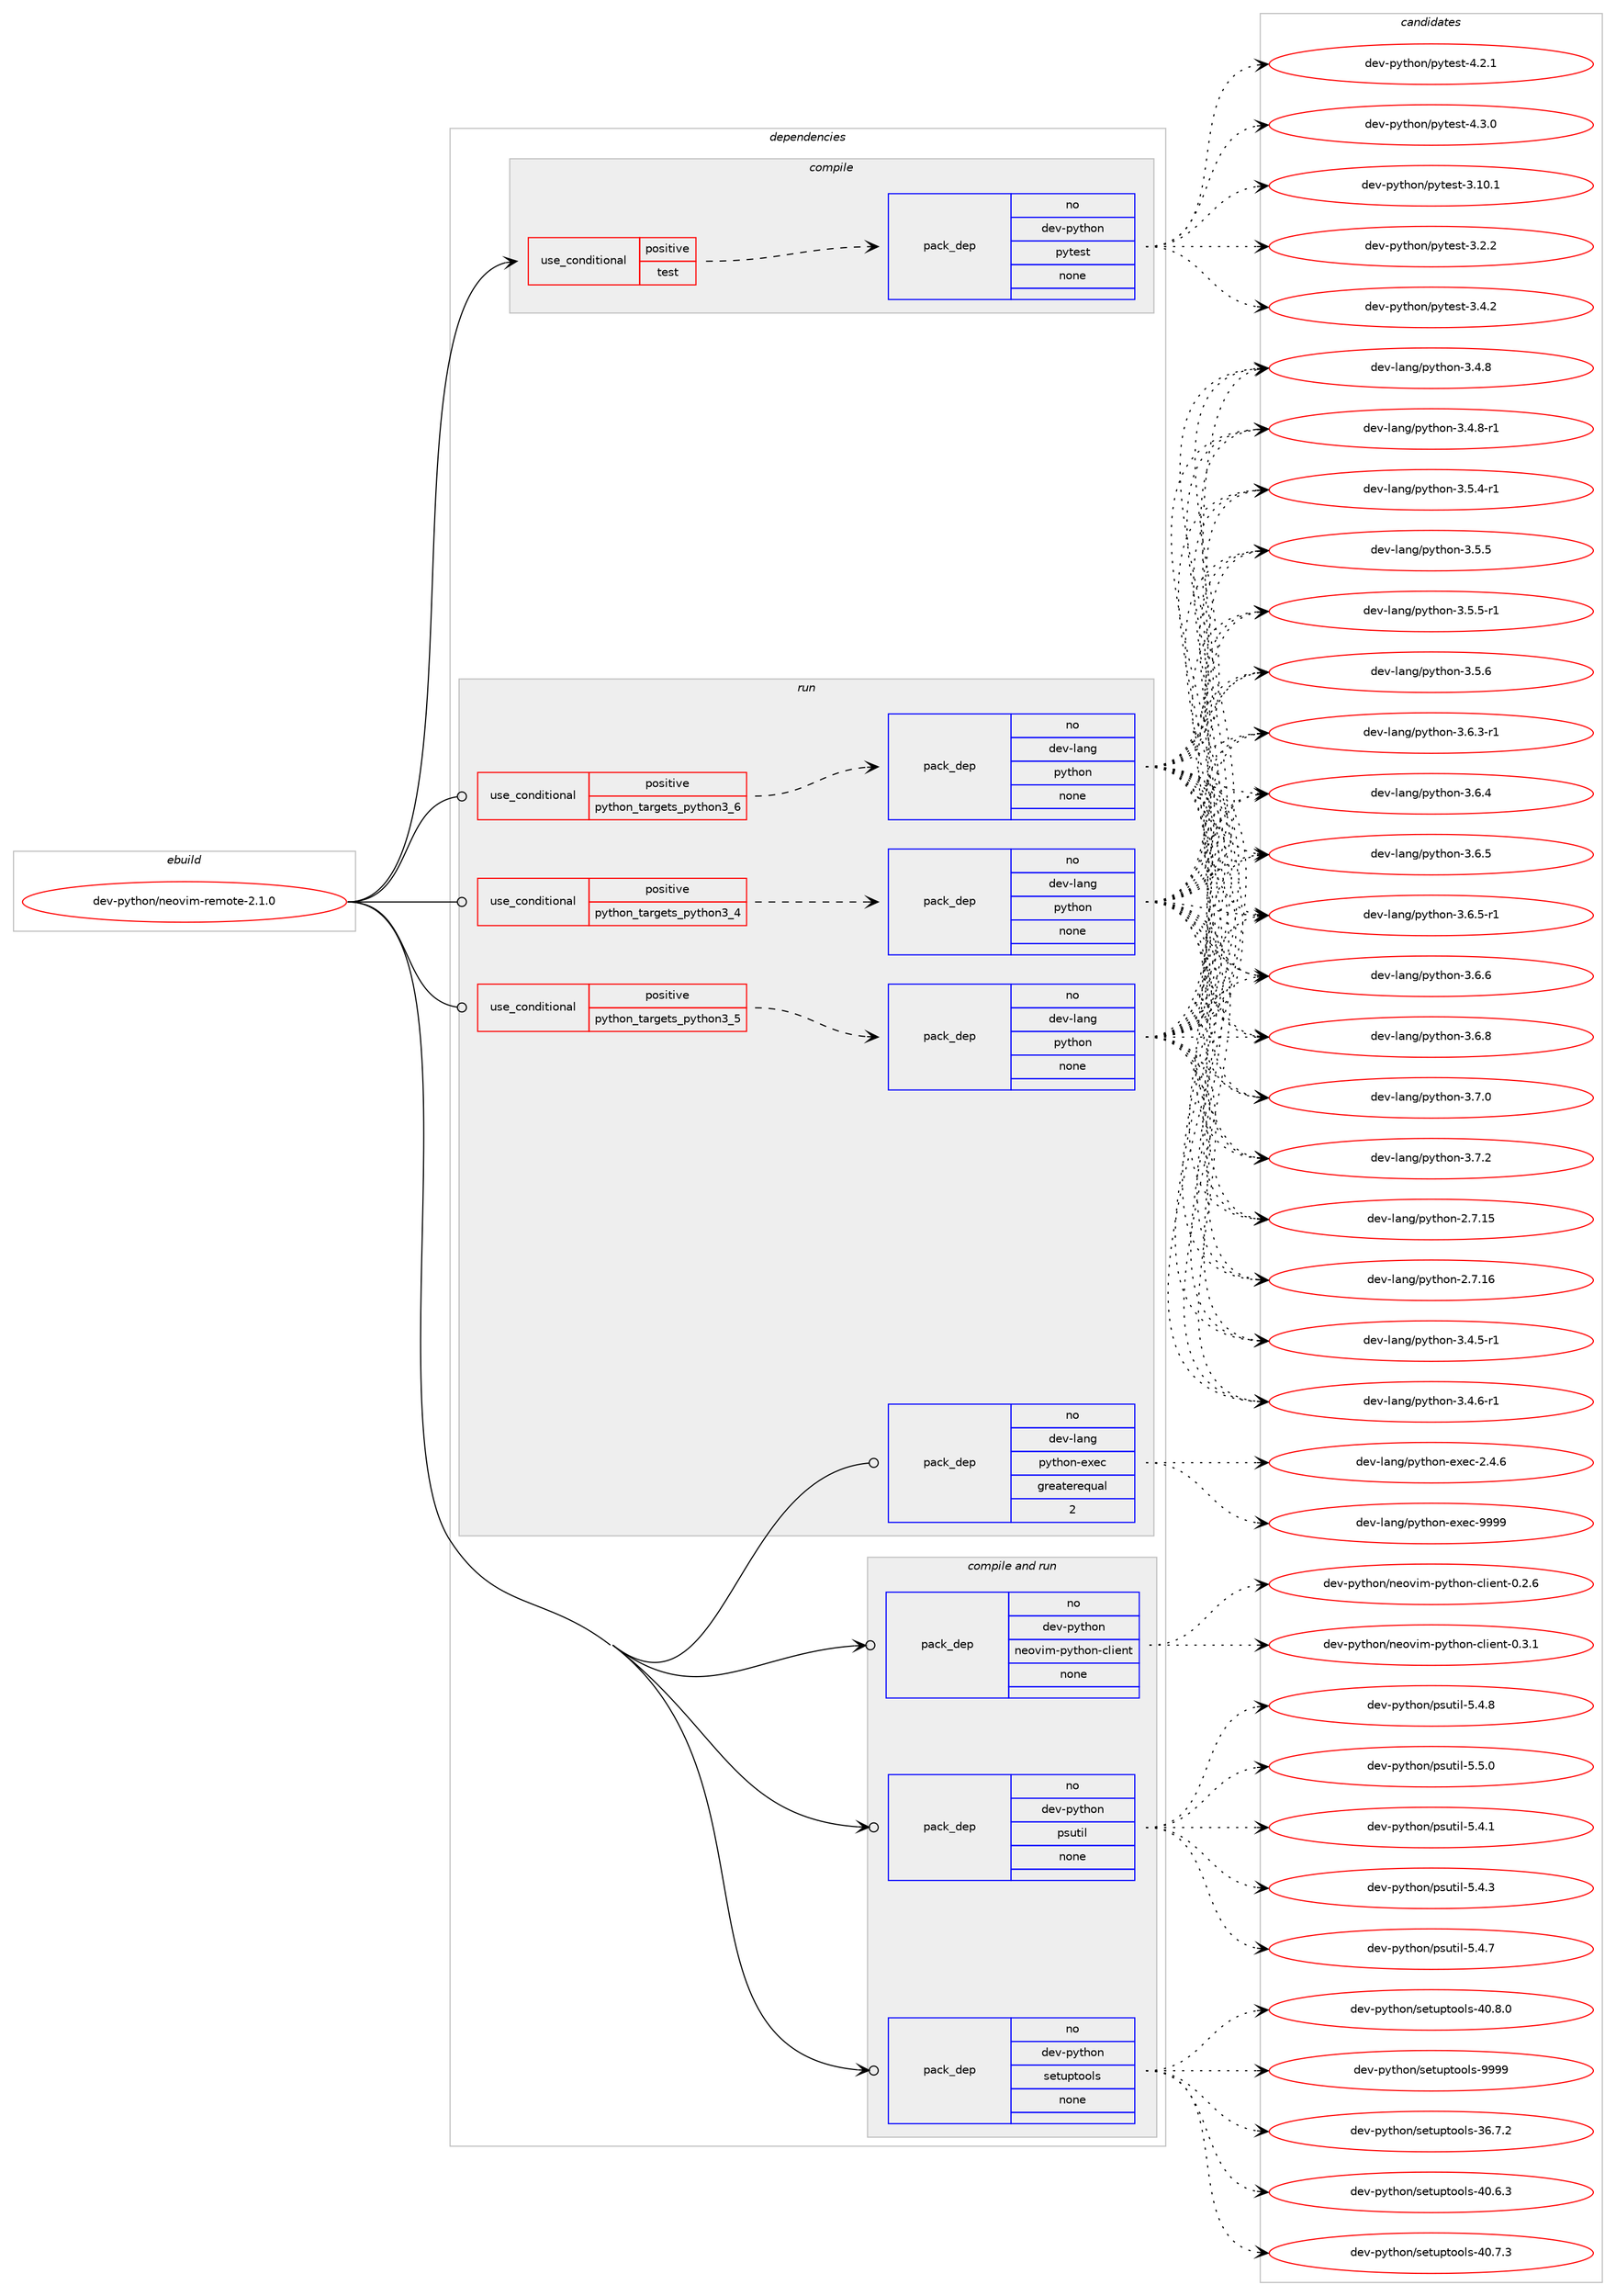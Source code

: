 digraph prolog {

# *************
# Graph options
# *************

newrank=true;
concentrate=true;
compound=true;
graph [rankdir=LR,fontname=Helvetica,fontsize=10,ranksep=1.5];#, ranksep=2.5, nodesep=0.2];
edge  [arrowhead=vee];
node  [fontname=Helvetica,fontsize=10];

# **********
# The ebuild
# **********

subgraph cluster_leftcol {
color=gray;
rank=same;
label=<<i>ebuild</i>>;
id [label="dev-python/neovim-remote-2.1.0", color=red, width=4, href="../dev-python/neovim-remote-2.1.0.svg"];
}

# ****************
# The dependencies
# ****************

subgraph cluster_midcol {
color=gray;
label=<<i>dependencies</i>>;
subgraph cluster_compile {
fillcolor="#eeeeee";
style=filled;
label=<<i>compile</i>>;
subgraph cond377993 {
dependency1420364 [label=<<TABLE BORDER="0" CELLBORDER="1" CELLSPACING="0" CELLPADDING="4"><TR><TD ROWSPAN="3" CELLPADDING="10">use_conditional</TD></TR><TR><TD>positive</TD></TR><TR><TD>test</TD></TR></TABLE>>, shape=none, color=red];
subgraph pack1019097 {
dependency1420365 [label=<<TABLE BORDER="0" CELLBORDER="1" CELLSPACING="0" CELLPADDING="4" WIDTH="220"><TR><TD ROWSPAN="6" CELLPADDING="30">pack_dep</TD></TR><TR><TD WIDTH="110">no</TD></TR><TR><TD>dev-python</TD></TR><TR><TD>pytest</TD></TR><TR><TD>none</TD></TR><TR><TD></TD></TR></TABLE>>, shape=none, color=blue];
}
dependency1420364:e -> dependency1420365:w [weight=20,style="dashed",arrowhead="vee"];
}
id:e -> dependency1420364:w [weight=20,style="solid",arrowhead="vee"];
}
subgraph cluster_compileandrun {
fillcolor="#eeeeee";
style=filled;
label=<<i>compile and run</i>>;
subgraph pack1019098 {
dependency1420366 [label=<<TABLE BORDER="0" CELLBORDER="1" CELLSPACING="0" CELLPADDING="4" WIDTH="220"><TR><TD ROWSPAN="6" CELLPADDING="30">pack_dep</TD></TR><TR><TD WIDTH="110">no</TD></TR><TR><TD>dev-python</TD></TR><TR><TD>neovim-python-client</TD></TR><TR><TD>none</TD></TR><TR><TD></TD></TR></TABLE>>, shape=none, color=blue];
}
id:e -> dependency1420366:w [weight=20,style="solid",arrowhead="odotvee"];
subgraph pack1019099 {
dependency1420367 [label=<<TABLE BORDER="0" CELLBORDER="1" CELLSPACING="0" CELLPADDING="4" WIDTH="220"><TR><TD ROWSPAN="6" CELLPADDING="30">pack_dep</TD></TR><TR><TD WIDTH="110">no</TD></TR><TR><TD>dev-python</TD></TR><TR><TD>psutil</TD></TR><TR><TD>none</TD></TR><TR><TD></TD></TR></TABLE>>, shape=none, color=blue];
}
id:e -> dependency1420367:w [weight=20,style="solid",arrowhead="odotvee"];
subgraph pack1019100 {
dependency1420368 [label=<<TABLE BORDER="0" CELLBORDER="1" CELLSPACING="0" CELLPADDING="4" WIDTH="220"><TR><TD ROWSPAN="6" CELLPADDING="30">pack_dep</TD></TR><TR><TD WIDTH="110">no</TD></TR><TR><TD>dev-python</TD></TR><TR><TD>setuptools</TD></TR><TR><TD>none</TD></TR><TR><TD></TD></TR></TABLE>>, shape=none, color=blue];
}
id:e -> dependency1420368:w [weight=20,style="solid",arrowhead="odotvee"];
}
subgraph cluster_run {
fillcolor="#eeeeee";
style=filled;
label=<<i>run</i>>;
subgraph cond377994 {
dependency1420369 [label=<<TABLE BORDER="0" CELLBORDER="1" CELLSPACING="0" CELLPADDING="4"><TR><TD ROWSPAN="3" CELLPADDING="10">use_conditional</TD></TR><TR><TD>positive</TD></TR><TR><TD>python_targets_python3_4</TD></TR></TABLE>>, shape=none, color=red];
subgraph pack1019101 {
dependency1420370 [label=<<TABLE BORDER="0" CELLBORDER="1" CELLSPACING="0" CELLPADDING="4" WIDTH="220"><TR><TD ROWSPAN="6" CELLPADDING="30">pack_dep</TD></TR><TR><TD WIDTH="110">no</TD></TR><TR><TD>dev-lang</TD></TR><TR><TD>python</TD></TR><TR><TD>none</TD></TR><TR><TD></TD></TR></TABLE>>, shape=none, color=blue];
}
dependency1420369:e -> dependency1420370:w [weight=20,style="dashed",arrowhead="vee"];
}
id:e -> dependency1420369:w [weight=20,style="solid",arrowhead="odot"];
subgraph cond377995 {
dependency1420371 [label=<<TABLE BORDER="0" CELLBORDER="1" CELLSPACING="0" CELLPADDING="4"><TR><TD ROWSPAN="3" CELLPADDING="10">use_conditional</TD></TR><TR><TD>positive</TD></TR><TR><TD>python_targets_python3_5</TD></TR></TABLE>>, shape=none, color=red];
subgraph pack1019102 {
dependency1420372 [label=<<TABLE BORDER="0" CELLBORDER="1" CELLSPACING="0" CELLPADDING="4" WIDTH="220"><TR><TD ROWSPAN="6" CELLPADDING="30">pack_dep</TD></TR><TR><TD WIDTH="110">no</TD></TR><TR><TD>dev-lang</TD></TR><TR><TD>python</TD></TR><TR><TD>none</TD></TR><TR><TD></TD></TR></TABLE>>, shape=none, color=blue];
}
dependency1420371:e -> dependency1420372:w [weight=20,style="dashed",arrowhead="vee"];
}
id:e -> dependency1420371:w [weight=20,style="solid",arrowhead="odot"];
subgraph cond377996 {
dependency1420373 [label=<<TABLE BORDER="0" CELLBORDER="1" CELLSPACING="0" CELLPADDING="4"><TR><TD ROWSPAN="3" CELLPADDING="10">use_conditional</TD></TR><TR><TD>positive</TD></TR><TR><TD>python_targets_python3_6</TD></TR></TABLE>>, shape=none, color=red];
subgraph pack1019103 {
dependency1420374 [label=<<TABLE BORDER="0" CELLBORDER="1" CELLSPACING="0" CELLPADDING="4" WIDTH="220"><TR><TD ROWSPAN="6" CELLPADDING="30">pack_dep</TD></TR><TR><TD WIDTH="110">no</TD></TR><TR><TD>dev-lang</TD></TR><TR><TD>python</TD></TR><TR><TD>none</TD></TR><TR><TD></TD></TR></TABLE>>, shape=none, color=blue];
}
dependency1420373:e -> dependency1420374:w [weight=20,style="dashed",arrowhead="vee"];
}
id:e -> dependency1420373:w [weight=20,style="solid",arrowhead="odot"];
subgraph pack1019104 {
dependency1420375 [label=<<TABLE BORDER="0" CELLBORDER="1" CELLSPACING="0" CELLPADDING="4" WIDTH="220"><TR><TD ROWSPAN="6" CELLPADDING="30">pack_dep</TD></TR><TR><TD WIDTH="110">no</TD></TR><TR><TD>dev-lang</TD></TR><TR><TD>python-exec</TD></TR><TR><TD>greaterequal</TD></TR><TR><TD>2</TD></TR></TABLE>>, shape=none, color=blue];
}
id:e -> dependency1420375:w [weight=20,style="solid",arrowhead="odot"];
}
}

# **************
# The candidates
# **************

subgraph cluster_choices {
rank=same;
color=gray;
label=<<i>candidates</i>>;

subgraph choice1019097 {
color=black;
nodesep=1;
choice100101118451121211161041111104711212111610111511645514649484649 [label="dev-python/pytest-3.10.1", color=red, width=4,href="../dev-python/pytest-3.10.1.svg"];
choice1001011184511212111610411111047112121116101115116455146504650 [label="dev-python/pytest-3.2.2", color=red, width=4,href="../dev-python/pytest-3.2.2.svg"];
choice1001011184511212111610411111047112121116101115116455146524650 [label="dev-python/pytest-3.4.2", color=red, width=4,href="../dev-python/pytest-3.4.2.svg"];
choice1001011184511212111610411111047112121116101115116455246504649 [label="dev-python/pytest-4.2.1", color=red, width=4,href="../dev-python/pytest-4.2.1.svg"];
choice1001011184511212111610411111047112121116101115116455246514648 [label="dev-python/pytest-4.3.0", color=red, width=4,href="../dev-python/pytest-4.3.0.svg"];
dependency1420365:e -> choice100101118451121211161041111104711212111610111511645514649484649:w [style=dotted,weight="100"];
dependency1420365:e -> choice1001011184511212111610411111047112121116101115116455146504650:w [style=dotted,weight="100"];
dependency1420365:e -> choice1001011184511212111610411111047112121116101115116455146524650:w [style=dotted,weight="100"];
dependency1420365:e -> choice1001011184511212111610411111047112121116101115116455246504649:w [style=dotted,weight="100"];
dependency1420365:e -> choice1001011184511212111610411111047112121116101115116455246514648:w [style=dotted,weight="100"];
}
subgraph choice1019098 {
color=black;
nodesep=1;
choice1001011184511212111610411111047110101111118105109451121211161041111104599108105101110116454846504654 [label="dev-python/neovim-python-client-0.2.6", color=red, width=4,href="../dev-python/neovim-python-client-0.2.6.svg"];
choice1001011184511212111610411111047110101111118105109451121211161041111104599108105101110116454846514649 [label="dev-python/neovim-python-client-0.3.1", color=red, width=4,href="../dev-python/neovim-python-client-0.3.1.svg"];
dependency1420366:e -> choice1001011184511212111610411111047110101111118105109451121211161041111104599108105101110116454846504654:w [style=dotted,weight="100"];
dependency1420366:e -> choice1001011184511212111610411111047110101111118105109451121211161041111104599108105101110116454846514649:w [style=dotted,weight="100"];
}
subgraph choice1019099 {
color=black;
nodesep=1;
choice1001011184511212111610411111047112115117116105108455346524649 [label="dev-python/psutil-5.4.1", color=red, width=4,href="../dev-python/psutil-5.4.1.svg"];
choice1001011184511212111610411111047112115117116105108455346524651 [label="dev-python/psutil-5.4.3", color=red, width=4,href="../dev-python/psutil-5.4.3.svg"];
choice1001011184511212111610411111047112115117116105108455346524655 [label="dev-python/psutil-5.4.7", color=red, width=4,href="../dev-python/psutil-5.4.7.svg"];
choice1001011184511212111610411111047112115117116105108455346524656 [label="dev-python/psutil-5.4.8", color=red, width=4,href="../dev-python/psutil-5.4.8.svg"];
choice1001011184511212111610411111047112115117116105108455346534648 [label="dev-python/psutil-5.5.0", color=red, width=4,href="../dev-python/psutil-5.5.0.svg"];
dependency1420367:e -> choice1001011184511212111610411111047112115117116105108455346524649:w [style=dotted,weight="100"];
dependency1420367:e -> choice1001011184511212111610411111047112115117116105108455346524651:w [style=dotted,weight="100"];
dependency1420367:e -> choice1001011184511212111610411111047112115117116105108455346524655:w [style=dotted,weight="100"];
dependency1420367:e -> choice1001011184511212111610411111047112115117116105108455346524656:w [style=dotted,weight="100"];
dependency1420367:e -> choice1001011184511212111610411111047112115117116105108455346534648:w [style=dotted,weight="100"];
}
subgraph choice1019100 {
color=black;
nodesep=1;
choice100101118451121211161041111104711510111611711211611111110811545515446554650 [label="dev-python/setuptools-36.7.2", color=red, width=4,href="../dev-python/setuptools-36.7.2.svg"];
choice100101118451121211161041111104711510111611711211611111110811545524846544651 [label="dev-python/setuptools-40.6.3", color=red, width=4,href="../dev-python/setuptools-40.6.3.svg"];
choice100101118451121211161041111104711510111611711211611111110811545524846554651 [label="dev-python/setuptools-40.7.3", color=red, width=4,href="../dev-python/setuptools-40.7.3.svg"];
choice100101118451121211161041111104711510111611711211611111110811545524846564648 [label="dev-python/setuptools-40.8.0", color=red, width=4,href="../dev-python/setuptools-40.8.0.svg"];
choice10010111845112121116104111110471151011161171121161111111081154557575757 [label="dev-python/setuptools-9999", color=red, width=4,href="../dev-python/setuptools-9999.svg"];
dependency1420368:e -> choice100101118451121211161041111104711510111611711211611111110811545515446554650:w [style=dotted,weight="100"];
dependency1420368:e -> choice100101118451121211161041111104711510111611711211611111110811545524846544651:w [style=dotted,weight="100"];
dependency1420368:e -> choice100101118451121211161041111104711510111611711211611111110811545524846554651:w [style=dotted,weight="100"];
dependency1420368:e -> choice100101118451121211161041111104711510111611711211611111110811545524846564648:w [style=dotted,weight="100"];
dependency1420368:e -> choice10010111845112121116104111110471151011161171121161111111081154557575757:w [style=dotted,weight="100"];
}
subgraph choice1019101 {
color=black;
nodesep=1;
choice10010111845108971101034711212111610411111045504655464953 [label="dev-lang/python-2.7.15", color=red, width=4,href="../dev-lang/python-2.7.15.svg"];
choice10010111845108971101034711212111610411111045504655464954 [label="dev-lang/python-2.7.16", color=red, width=4,href="../dev-lang/python-2.7.16.svg"];
choice1001011184510897110103471121211161041111104551465246534511449 [label="dev-lang/python-3.4.5-r1", color=red, width=4,href="../dev-lang/python-3.4.5-r1.svg"];
choice1001011184510897110103471121211161041111104551465246544511449 [label="dev-lang/python-3.4.6-r1", color=red, width=4,href="../dev-lang/python-3.4.6-r1.svg"];
choice100101118451089711010347112121116104111110455146524656 [label="dev-lang/python-3.4.8", color=red, width=4,href="../dev-lang/python-3.4.8.svg"];
choice1001011184510897110103471121211161041111104551465246564511449 [label="dev-lang/python-3.4.8-r1", color=red, width=4,href="../dev-lang/python-3.4.8-r1.svg"];
choice1001011184510897110103471121211161041111104551465346524511449 [label="dev-lang/python-3.5.4-r1", color=red, width=4,href="../dev-lang/python-3.5.4-r1.svg"];
choice100101118451089711010347112121116104111110455146534653 [label="dev-lang/python-3.5.5", color=red, width=4,href="../dev-lang/python-3.5.5.svg"];
choice1001011184510897110103471121211161041111104551465346534511449 [label="dev-lang/python-3.5.5-r1", color=red, width=4,href="../dev-lang/python-3.5.5-r1.svg"];
choice100101118451089711010347112121116104111110455146534654 [label="dev-lang/python-3.5.6", color=red, width=4,href="../dev-lang/python-3.5.6.svg"];
choice1001011184510897110103471121211161041111104551465446514511449 [label="dev-lang/python-3.6.3-r1", color=red, width=4,href="../dev-lang/python-3.6.3-r1.svg"];
choice100101118451089711010347112121116104111110455146544652 [label="dev-lang/python-3.6.4", color=red, width=4,href="../dev-lang/python-3.6.4.svg"];
choice100101118451089711010347112121116104111110455146544653 [label="dev-lang/python-3.6.5", color=red, width=4,href="../dev-lang/python-3.6.5.svg"];
choice1001011184510897110103471121211161041111104551465446534511449 [label="dev-lang/python-3.6.5-r1", color=red, width=4,href="../dev-lang/python-3.6.5-r1.svg"];
choice100101118451089711010347112121116104111110455146544654 [label="dev-lang/python-3.6.6", color=red, width=4,href="../dev-lang/python-3.6.6.svg"];
choice100101118451089711010347112121116104111110455146544656 [label="dev-lang/python-3.6.8", color=red, width=4,href="../dev-lang/python-3.6.8.svg"];
choice100101118451089711010347112121116104111110455146554648 [label="dev-lang/python-3.7.0", color=red, width=4,href="../dev-lang/python-3.7.0.svg"];
choice100101118451089711010347112121116104111110455146554650 [label="dev-lang/python-3.7.2", color=red, width=4,href="../dev-lang/python-3.7.2.svg"];
dependency1420370:e -> choice10010111845108971101034711212111610411111045504655464953:w [style=dotted,weight="100"];
dependency1420370:e -> choice10010111845108971101034711212111610411111045504655464954:w [style=dotted,weight="100"];
dependency1420370:e -> choice1001011184510897110103471121211161041111104551465246534511449:w [style=dotted,weight="100"];
dependency1420370:e -> choice1001011184510897110103471121211161041111104551465246544511449:w [style=dotted,weight="100"];
dependency1420370:e -> choice100101118451089711010347112121116104111110455146524656:w [style=dotted,weight="100"];
dependency1420370:e -> choice1001011184510897110103471121211161041111104551465246564511449:w [style=dotted,weight="100"];
dependency1420370:e -> choice1001011184510897110103471121211161041111104551465346524511449:w [style=dotted,weight="100"];
dependency1420370:e -> choice100101118451089711010347112121116104111110455146534653:w [style=dotted,weight="100"];
dependency1420370:e -> choice1001011184510897110103471121211161041111104551465346534511449:w [style=dotted,weight="100"];
dependency1420370:e -> choice100101118451089711010347112121116104111110455146534654:w [style=dotted,weight="100"];
dependency1420370:e -> choice1001011184510897110103471121211161041111104551465446514511449:w [style=dotted,weight="100"];
dependency1420370:e -> choice100101118451089711010347112121116104111110455146544652:w [style=dotted,weight="100"];
dependency1420370:e -> choice100101118451089711010347112121116104111110455146544653:w [style=dotted,weight="100"];
dependency1420370:e -> choice1001011184510897110103471121211161041111104551465446534511449:w [style=dotted,weight="100"];
dependency1420370:e -> choice100101118451089711010347112121116104111110455146544654:w [style=dotted,weight="100"];
dependency1420370:e -> choice100101118451089711010347112121116104111110455146544656:w [style=dotted,weight="100"];
dependency1420370:e -> choice100101118451089711010347112121116104111110455146554648:w [style=dotted,weight="100"];
dependency1420370:e -> choice100101118451089711010347112121116104111110455146554650:w [style=dotted,weight="100"];
}
subgraph choice1019102 {
color=black;
nodesep=1;
choice10010111845108971101034711212111610411111045504655464953 [label="dev-lang/python-2.7.15", color=red, width=4,href="../dev-lang/python-2.7.15.svg"];
choice10010111845108971101034711212111610411111045504655464954 [label="dev-lang/python-2.7.16", color=red, width=4,href="../dev-lang/python-2.7.16.svg"];
choice1001011184510897110103471121211161041111104551465246534511449 [label="dev-lang/python-3.4.5-r1", color=red, width=4,href="../dev-lang/python-3.4.5-r1.svg"];
choice1001011184510897110103471121211161041111104551465246544511449 [label="dev-lang/python-3.4.6-r1", color=red, width=4,href="../dev-lang/python-3.4.6-r1.svg"];
choice100101118451089711010347112121116104111110455146524656 [label="dev-lang/python-3.4.8", color=red, width=4,href="../dev-lang/python-3.4.8.svg"];
choice1001011184510897110103471121211161041111104551465246564511449 [label="dev-lang/python-3.4.8-r1", color=red, width=4,href="../dev-lang/python-3.4.8-r1.svg"];
choice1001011184510897110103471121211161041111104551465346524511449 [label="dev-lang/python-3.5.4-r1", color=red, width=4,href="../dev-lang/python-3.5.4-r1.svg"];
choice100101118451089711010347112121116104111110455146534653 [label="dev-lang/python-3.5.5", color=red, width=4,href="../dev-lang/python-3.5.5.svg"];
choice1001011184510897110103471121211161041111104551465346534511449 [label="dev-lang/python-3.5.5-r1", color=red, width=4,href="../dev-lang/python-3.5.5-r1.svg"];
choice100101118451089711010347112121116104111110455146534654 [label="dev-lang/python-3.5.6", color=red, width=4,href="../dev-lang/python-3.5.6.svg"];
choice1001011184510897110103471121211161041111104551465446514511449 [label="dev-lang/python-3.6.3-r1", color=red, width=4,href="../dev-lang/python-3.6.3-r1.svg"];
choice100101118451089711010347112121116104111110455146544652 [label="dev-lang/python-3.6.4", color=red, width=4,href="../dev-lang/python-3.6.4.svg"];
choice100101118451089711010347112121116104111110455146544653 [label="dev-lang/python-3.6.5", color=red, width=4,href="../dev-lang/python-3.6.5.svg"];
choice1001011184510897110103471121211161041111104551465446534511449 [label="dev-lang/python-3.6.5-r1", color=red, width=4,href="../dev-lang/python-3.6.5-r1.svg"];
choice100101118451089711010347112121116104111110455146544654 [label="dev-lang/python-3.6.6", color=red, width=4,href="../dev-lang/python-3.6.6.svg"];
choice100101118451089711010347112121116104111110455146544656 [label="dev-lang/python-3.6.8", color=red, width=4,href="../dev-lang/python-3.6.8.svg"];
choice100101118451089711010347112121116104111110455146554648 [label="dev-lang/python-3.7.0", color=red, width=4,href="../dev-lang/python-3.7.0.svg"];
choice100101118451089711010347112121116104111110455146554650 [label="dev-lang/python-3.7.2", color=red, width=4,href="../dev-lang/python-3.7.2.svg"];
dependency1420372:e -> choice10010111845108971101034711212111610411111045504655464953:w [style=dotted,weight="100"];
dependency1420372:e -> choice10010111845108971101034711212111610411111045504655464954:w [style=dotted,weight="100"];
dependency1420372:e -> choice1001011184510897110103471121211161041111104551465246534511449:w [style=dotted,weight="100"];
dependency1420372:e -> choice1001011184510897110103471121211161041111104551465246544511449:w [style=dotted,weight="100"];
dependency1420372:e -> choice100101118451089711010347112121116104111110455146524656:w [style=dotted,weight="100"];
dependency1420372:e -> choice1001011184510897110103471121211161041111104551465246564511449:w [style=dotted,weight="100"];
dependency1420372:e -> choice1001011184510897110103471121211161041111104551465346524511449:w [style=dotted,weight="100"];
dependency1420372:e -> choice100101118451089711010347112121116104111110455146534653:w [style=dotted,weight="100"];
dependency1420372:e -> choice1001011184510897110103471121211161041111104551465346534511449:w [style=dotted,weight="100"];
dependency1420372:e -> choice100101118451089711010347112121116104111110455146534654:w [style=dotted,weight="100"];
dependency1420372:e -> choice1001011184510897110103471121211161041111104551465446514511449:w [style=dotted,weight="100"];
dependency1420372:e -> choice100101118451089711010347112121116104111110455146544652:w [style=dotted,weight="100"];
dependency1420372:e -> choice100101118451089711010347112121116104111110455146544653:w [style=dotted,weight="100"];
dependency1420372:e -> choice1001011184510897110103471121211161041111104551465446534511449:w [style=dotted,weight="100"];
dependency1420372:e -> choice100101118451089711010347112121116104111110455146544654:w [style=dotted,weight="100"];
dependency1420372:e -> choice100101118451089711010347112121116104111110455146544656:w [style=dotted,weight="100"];
dependency1420372:e -> choice100101118451089711010347112121116104111110455146554648:w [style=dotted,weight="100"];
dependency1420372:e -> choice100101118451089711010347112121116104111110455146554650:w [style=dotted,weight="100"];
}
subgraph choice1019103 {
color=black;
nodesep=1;
choice10010111845108971101034711212111610411111045504655464953 [label="dev-lang/python-2.7.15", color=red, width=4,href="../dev-lang/python-2.7.15.svg"];
choice10010111845108971101034711212111610411111045504655464954 [label="dev-lang/python-2.7.16", color=red, width=4,href="../dev-lang/python-2.7.16.svg"];
choice1001011184510897110103471121211161041111104551465246534511449 [label="dev-lang/python-3.4.5-r1", color=red, width=4,href="../dev-lang/python-3.4.5-r1.svg"];
choice1001011184510897110103471121211161041111104551465246544511449 [label="dev-lang/python-3.4.6-r1", color=red, width=4,href="../dev-lang/python-3.4.6-r1.svg"];
choice100101118451089711010347112121116104111110455146524656 [label="dev-lang/python-3.4.8", color=red, width=4,href="../dev-lang/python-3.4.8.svg"];
choice1001011184510897110103471121211161041111104551465246564511449 [label="dev-lang/python-3.4.8-r1", color=red, width=4,href="../dev-lang/python-3.4.8-r1.svg"];
choice1001011184510897110103471121211161041111104551465346524511449 [label="dev-lang/python-3.5.4-r1", color=red, width=4,href="../dev-lang/python-3.5.4-r1.svg"];
choice100101118451089711010347112121116104111110455146534653 [label="dev-lang/python-3.5.5", color=red, width=4,href="../dev-lang/python-3.5.5.svg"];
choice1001011184510897110103471121211161041111104551465346534511449 [label="dev-lang/python-3.5.5-r1", color=red, width=4,href="../dev-lang/python-3.5.5-r1.svg"];
choice100101118451089711010347112121116104111110455146534654 [label="dev-lang/python-3.5.6", color=red, width=4,href="../dev-lang/python-3.5.6.svg"];
choice1001011184510897110103471121211161041111104551465446514511449 [label="dev-lang/python-3.6.3-r1", color=red, width=4,href="../dev-lang/python-3.6.3-r1.svg"];
choice100101118451089711010347112121116104111110455146544652 [label="dev-lang/python-3.6.4", color=red, width=4,href="../dev-lang/python-3.6.4.svg"];
choice100101118451089711010347112121116104111110455146544653 [label="dev-lang/python-3.6.5", color=red, width=4,href="../dev-lang/python-3.6.5.svg"];
choice1001011184510897110103471121211161041111104551465446534511449 [label="dev-lang/python-3.6.5-r1", color=red, width=4,href="../dev-lang/python-3.6.5-r1.svg"];
choice100101118451089711010347112121116104111110455146544654 [label="dev-lang/python-3.6.6", color=red, width=4,href="../dev-lang/python-3.6.6.svg"];
choice100101118451089711010347112121116104111110455146544656 [label="dev-lang/python-3.6.8", color=red, width=4,href="../dev-lang/python-3.6.8.svg"];
choice100101118451089711010347112121116104111110455146554648 [label="dev-lang/python-3.7.0", color=red, width=4,href="../dev-lang/python-3.7.0.svg"];
choice100101118451089711010347112121116104111110455146554650 [label="dev-lang/python-3.7.2", color=red, width=4,href="../dev-lang/python-3.7.2.svg"];
dependency1420374:e -> choice10010111845108971101034711212111610411111045504655464953:w [style=dotted,weight="100"];
dependency1420374:e -> choice10010111845108971101034711212111610411111045504655464954:w [style=dotted,weight="100"];
dependency1420374:e -> choice1001011184510897110103471121211161041111104551465246534511449:w [style=dotted,weight="100"];
dependency1420374:e -> choice1001011184510897110103471121211161041111104551465246544511449:w [style=dotted,weight="100"];
dependency1420374:e -> choice100101118451089711010347112121116104111110455146524656:w [style=dotted,weight="100"];
dependency1420374:e -> choice1001011184510897110103471121211161041111104551465246564511449:w [style=dotted,weight="100"];
dependency1420374:e -> choice1001011184510897110103471121211161041111104551465346524511449:w [style=dotted,weight="100"];
dependency1420374:e -> choice100101118451089711010347112121116104111110455146534653:w [style=dotted,weight="100"];
dependency1420374:e -> choice1001011184510897110103471121211161041111104551465346534511449:w [style=dotted,weight="100"];
dependency1420374:e -> choice100101118451089711010347112121116104111110455146534654:w [style=dotted,weight="100"];
dependency1420374:e -> choice1001011184510897110103471121211161041111104551465446514511449:w [style=dotted,weight="100"];
dependency1420374:e -> choice100101118451089711010347112121116104111110455146544652:w [style=dotted,weight="100"];
dependency1420374:e -> choice100101118451089711010347112121116104111110455146544653:w [style=dotted,weight="100"];
dependency1420374:e -> choice1001011184510897110103471121211161041111104551465446534511449:w [style=dotted,weight="100"];
dependency1420374:e -> choice100101118451089711010347112121116104111110455146544654:w [style=dotted,weight="100"];
dependency1420374:e -> choice100101118451089711010347112121116104111110455146544656:w [style=dotted,weight="100"];
dependency1420374:e -> choice100101118451089711010347112121116104111110455146554648:w [style=dotted,weight="100"];
dependency1420374:e -> choice100101118451089711010347112121116104111110455146554650:w [style=dotted,weight="100"];
}
subgraph choice1019104 {
color=black;
nodesep=1;
choice1001011184510897110103471121211161041111104510112010199455046524654 [label="dev-lang/python-exec-2.4.6", color=red, width=4,href="../dev-lang/python-exec-2.4.6.svg"];
choice10010111845108971101034711212111610411111045101120101994557575757 [label="dev-lang/python-exec-9999", color=red, width=4,href="../dev-lang/python-exec-9999.svg"];
dependency1420375:e -> choice1001011184510897110103471121211161041111104510112010199455046524654:w [style=dotted,weight="100"];
dependency1420375:e -> choice10010111845108971101034711212111610411111045101120101994557575757:w [style=dotted,weight="100"];
}
}

}
